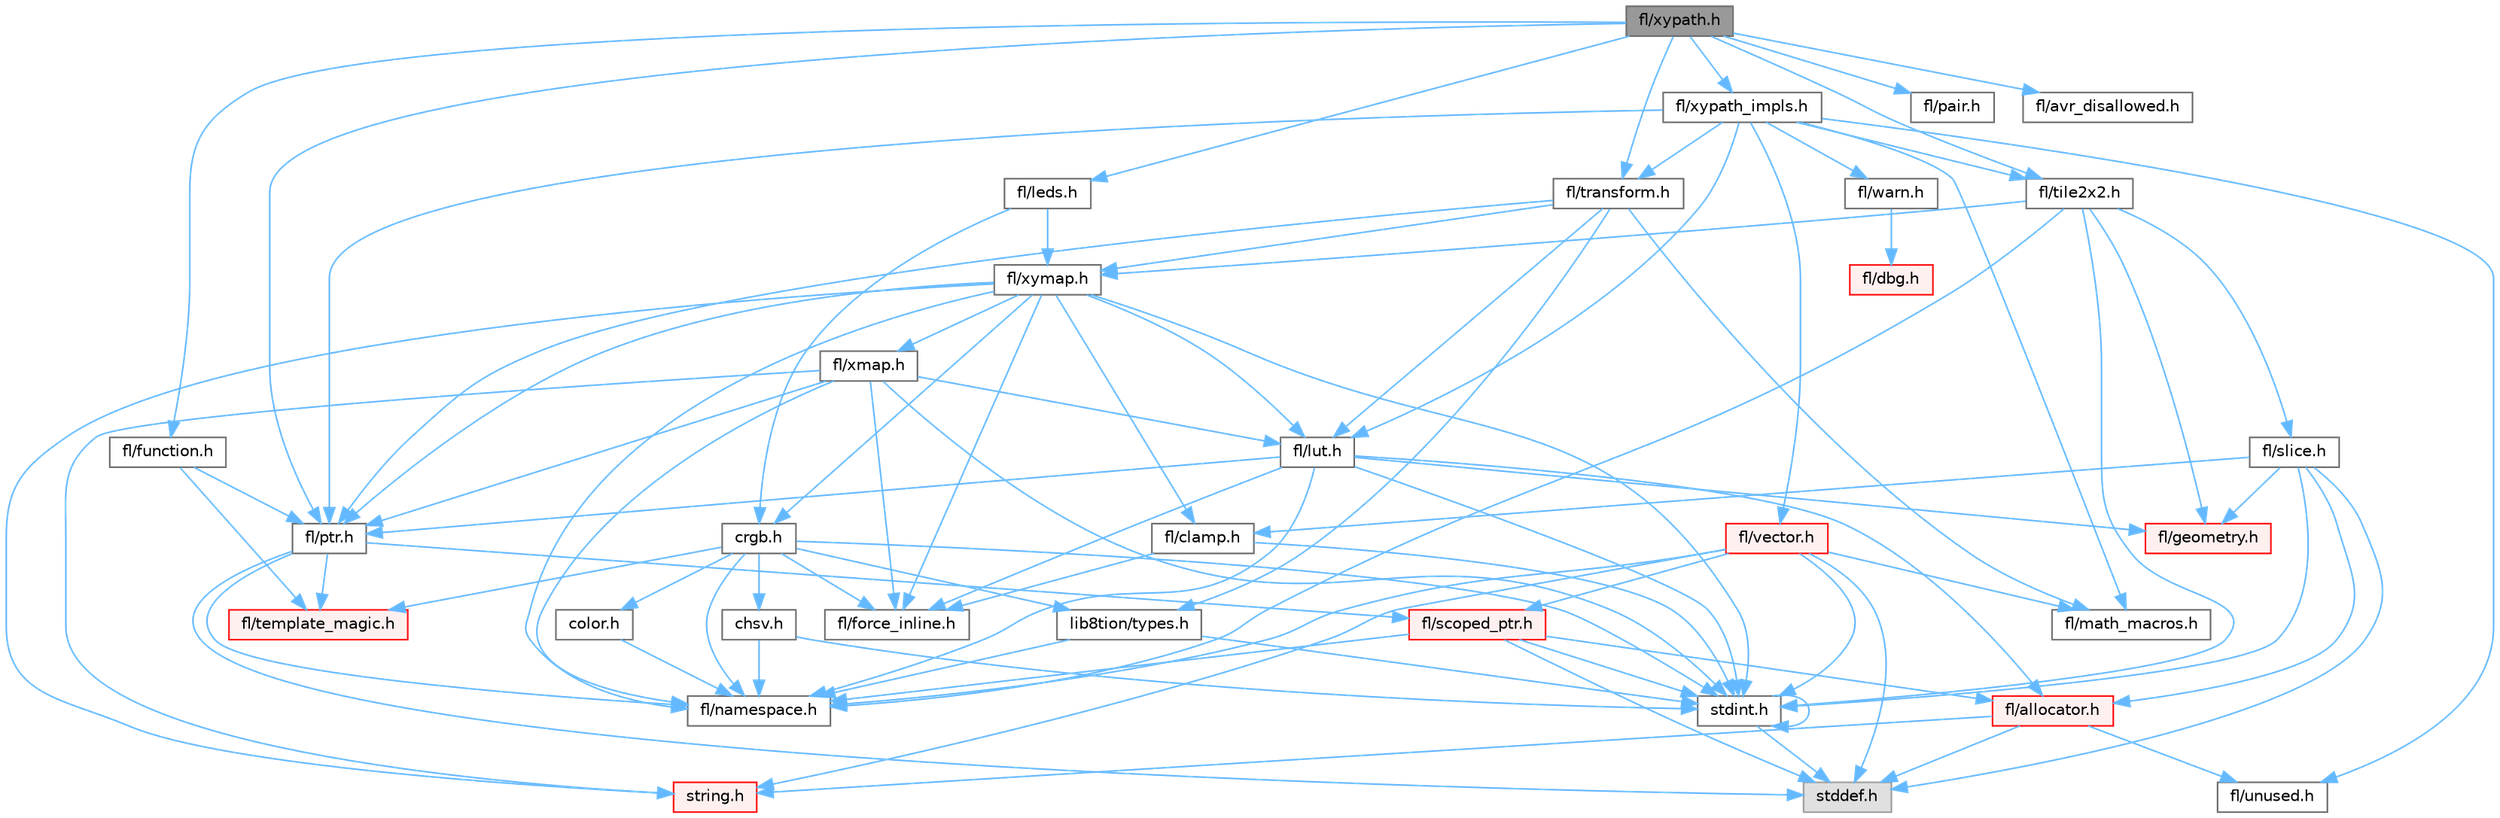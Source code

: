 digraph "fl/xypath.h"
{
 // INTERACTIVE_SVG=YES
 // LATEX_PDF_SIZE
  bgcolor="transparent";
  edge [fontname=Helvetica,fontsize=10,labelfontname=Helvetica,labelfontsize=10];
  node [fontname=Helvetica,fontsize=10,shape=box,height=0.2,width=0.4];
  Node1 [id="Node000001",label="fl/xypath.h",height=0.2,width=0.4,color="gray40", fillcolor="grey60", style="filled", fontcolor="black",tooltip=" "];
  Node1 -> Node2 [id="edge1_Node000001_Node000002",color="steelblue1",style="solid",tooltip=" "];
  Node2 [id="Node000002",label="fl/function.h",height=0.2,width=0.4,color="grey40", fillcolor="white", style="filled",URL="$dd/d67/function_8h.html",tooltip=" "];
  Node2 -> Node3 [id="edge2_Node000002_Node000003",color="steelblue1",style="solid",tooltip=" "];
  Node3 [id="Node000003",label="fl/ptr.h",height=0.2,width=0.4,color="grey40", fillcolor="white", style="filled",URL="$dd/d98/ptr_8h.html",tooltip=" "];
  Node3 -> Node4 [id="edge3_Node000003_Node000004",color="steelblue1",style="solid",tooltip=" "];
  Node4 [id="Node000004",label="stddef.h",height=0.2,width=0.4,color="grey60", fillcolor="#E0E0E0", style="filled",tooltip=" "];
  Node3 -> Node5 [id="edge4_Node000003_Node000005",color="steelblue1",style="solid",tooltip=" "];
  Node5 [id="Node000005",label="fl/namespace.h",height=0.2,width=0.4,color="grey40", fillcolor="white", style="filled",URL="$df/d2a/namespace_8h.html",tooltip="Implements the FastLED namespace macros."];
  Node3 -> Node6 [id="edge5_Node000003_Node000006",color="steelblue1",style="solid",tooltip=" "];
  Node6 [id="Node000006",label="fl/scoped_ptr.h",height=0.2,width=0.4,color="red", fillcolor="#FFF0F0", style="filled",URL="$d0/d44/scoped__ptr_8h.html",tooltip=" "];
  Node6 -> Node4 [id="edge6_Node000006_Node000004",color="steelblue1",style="solid",tooltip=" "];
  Node6 -> Node7 [id="edge7_Node000006_Node000007",color="steelblue1",style="solid",tooltip=" "];
  Node7 [id="Node000007",label="stdint.h",height=0.2,width=0.4,color="grey40", fillcolor="white", style="filled",URL="$df/dd8/stdint_8h.html",tooltip=" "];
  Node7 -> Node4 [id="edge8_Node000007_Node000004",color="steelblue1",style="solid",tooltip=" "];
  Node7 -> Node7 [id="edge9_Node000007_Node000007",color="steelblue1",style="solid",tooltip=" "];
  Node6 -> Node8 [id="edge10_Node000006_Node000008",color="steelblue1",style="solid",tooltip=" "];
  Node8 [id="Node000008",label="fl/allocator.h",height=0.2,width=0.4,color="red", fillcolor="#FFF0F0", style="filled",URL="$da/da9/allocator_8h.html",tooltip=" "];
  Node8 -> Node4 [id="edge11_Node000008_Node000004",color="steelblue1",style="solid",tooltip=" "];
  Node8 -> Node10 [id="edge12_Node000008_Node000010",color="steelblue1",style="solid",tooltip=" "];
  Node10 [id="Node000010",label="string.h",height=0.2,width=0.4,color="red", fillcolor="#FFF0F0", style="filled",URL="$da/d66/string_8h.html",tooltip=" "];
  Node8 -> Node24 [id="edge13_Node000008_Node000024",color="steelblue1",style="solid",tooltip=" "];
  Node24 [id="Node000024",label="fl/unused.h",height=0.2,width=0.4,color="grey40", fillcolor="white", style="filled",URL="$d8/d4b/unused_8h.html",tooltip=" "];
  Node6 -> Node5 [id="edge14_Node000006_Node000005",color="steelblue1",style="solid",tooltip=" "];
  Node3 -> Node18 [id="edge15_Node000003_Node000018",color="steelblue1",style="solid",tooltip=" "];
  Node18 [id="Node000018",label="fl/template_magic.h",height=0.2,width=0.4,color="red", fillcolor="#FFF0F0", style="filled",URL="$d8/d0c/template__magic_8h.html",tooltip=" "];
  Node2 -> Node18 [id="edge16_Node000002_Node000018",color="steelblue1",style="solid",tooltip=" "];
  Node1 -> Node26 [id="edge17_Node000001_Node000026",color="steelblue1",style="solid",tooltip=" "];
  Node26 [id="Node000026",label="fl/leds.h",height=0.2,width=0.4,color="grey40", fillcolor="white", style="filled",URL="$da/d78/leds_8h.html",tooltip=" "];
  Node26 -> Node27 [id="edge18_Node000026_Node000027",color="steelblue1",style="solid",tooltip=" "];
  Node27 [id="Node000027",label="crgb.h",height=0.2,width=0.4,color="grey40", fillcolor="white", style="filled",URL="$db/dd1/crgb_8h.html",tooltip="Defines the red, green, and blue (RGB) pixel struct."];
  Node27 -> Node7 [id="edge19_Node000027_Node000007",color="steelblue1",style="solid",tooltip=" "];
  Node27 -> Node28 [id="edge20_Node000027_Node000028",color="steelblue1",style="solid",tooltip=" "];
  Node28 [id="Node000028",label="chsv.h",height=0.2,width=0.4,color="grey40", fillcolor="white", style="filled",URL="$d8/dd0/chsv_8h.html",tooltip="Defines the hue, saturation, and value (HSV) pixel struct."];
  Node28 -> Node7 [id="edge21_Node000028_Node000007",color="steelblue1",style="solid",tooltip=" "];
  Node28 -> Node5 [id="edge22_Node000028_Node000005",color="steelblue1",style="solid",tooltip=" "];
  Node27 -> Node5 [id="edge23_Node000027_Node000005",color="steelblue1",style="solid",tooltip=" "];
  Node27 -> Node29 [id="edge24_Node000027_Node000029",color="steelblue1",style="solid",tooltip=" "];
  Node29 [id="Node000029",label="color.h",height=0.2,width=0.4,color="grey40", fillcolor="white", style="filled",URL="$d2/d6b/src_2color_8h.html",tooltip="Contains definitions for color correction and temperature."];
  Node29 -> Node5 [id="edge25_Node000029_Node000005",color="steelblue1",style="solid",tooltip=" "];
  Node27 -> Node30 [id="edge26_Node000027_Node000030",color="steelblue1",style="solid",tooltip=" "];
  Node30 [id="Node000030",label="lib8tion/types.h",height=0.2,width=0.4,color="grey40", fillcolor="white", style="filled",URL="$d9/ddf/lib8tion_2types_8h.html",tooltip="Defines fractional types used for lib8tion functions."];
  Node30 -> Node7 [id="edge27_Node000030_Node000007",color="steelblue1",style="solid",tooltip=" "];
  Node30 -> Node5 [id="edge28_Node000030_Node000005",color="steelblue1",style="solid",tooltip=" "];
  Node27 -> Node15 [id="edge29_Node000027_Node000015",color="steelblue1",style="solid",tooltip=" "];
  Node15 [id="Node000015",label="fl/force_inline.h",height=0.2,width=0.4,color="grey40", fillcolor="white", style="filled",URL="$d4/d64/force__inline_8h.html",tooltip=" "];
  Node27 -> Node18 [id="edge30_Node000027_Node000018",color="steelblue1",style="solid",tooltip=" "];
  Node26 -> Node31 [id="edge31_Node000026_Node000031",color="steelblue1",style="solid",tooltip=" "];
  Node31 [id="Node000031",label="fl/xymap.h",height=0.2,width=0.4,color="grey40", fillcolor="white", style="filled",URL="$da/d61/xymap_8h.html",tooltip=" "];
  Node31 -> Node7 [id="edge32_Node000031_Node000007",color="steelblue1",style="solid",tooltip=" "];
  Node31 -> Node10 [id="edge33_Node000031_Node000010",color="steelblue1",style="solid",tooltip=" "];
  Node31 -> Node27 [id="edge34_Node000031_Node000027",color="steelblue1",style="solid",tooltip=" "];
  Node31 -> Node14 [id="edge35_Node000031_Node000014",color="steelblue1",style="solid",tooltip=" "];
  Node14 [id="Node000014",label="fl/clamp.h",height=0.2,width=0.4,color="grey40", fillcolor="white", style="filled",URL="$d6/dd3/clamp_8h.html",tooltip=" "];
  Node14 -> Node7 [id="edge36_Node000014_Node000007",color="steelblue1",style="solid",tooltip=" "];
  Node14 -> Node15 [id="edge37_Node000014_Node000015",color="steelblue1",style="solid",tooltip=" "];
  Node31 -> Node15 [id="edge38_Node000031_Node000015",color="steelblue1",style="solid",tooltip=" "];
  Node31 -> Node32 [id="edge39_Node000031_Node000032",color="steelblue1",style="solid",tooltip=" "];
  Node32 [id="Node000032",label="fl/lut.h",height=0.2,width=0.4,color="grey40", fillcolor="white", style="filled",URL="$db/d54/lut_8h.html",tooltip=" "];
  Node32 -> Node8 [id="edge40_Node000032_Node000008",color="steelblue1",style="solid",tooltip=" "];
  Node32 -> Node15 [id="edge41_Node000032_Node000015",color="steelblue1",style="solid",tooltip=" "];
  Node32 -> Node3 [id="edge42_Node000032_Node000003",color="steelblue1",style="solid",tooltip=" "];
  Node32 -> Node7 [id="edge43_Node000032_Node000007",color="steelblue1",style="solid",tooltip=" "];
  Node32 -> Node12 [id="edge44_Node000032_Node000012",color="steelblue1",style="solid",tooltip=" "];
  Node12 [id="Node000012",label="fl/geometry.h",height=0.2,width=0.4,color="red", fillcolor="#FFF0F0", style="filled",URL="$d4/d67/geometry_8h.html",tooltip=" "];
  Node32 -> Node5 [id="edge45_Node000032_Node000005",color="steelblue1",style="solid",tooltip=" "];
  Node31 -> Node5 [id="edge46_Node000031_Node000005",color="steelblue1",style="solid",tooltip=" "];
  Node31 -> Node3 [id="edge47_Node000031_Node000003",color="steelblue1",style="solid",tooltip=" "];
  Node31 -> Node33 [id="edge48_Node000031_Node000033",color="steelblue1",style="solid",tooltip=" "];
  Node33 [id="Node000033",label="fl/xmap.h",height=0.2,width=0.4,color="grey40", fillcolor="white", style="filled",URL="$dd/dcc/xmap_8h.html",tooltip=" "];
  Node33 -> Node7 [id="edge49_Node000033_Node000007",color="steelblue1",style="solid",tooltip=" "];
  Node33 -> Node10 [id="edge50_Node000033_Node000010",color="steelblue1",style="solid",tooltip=" "];
  Node33 -> Node15 [id="edge51_Node000033_Node000015",color="steelblue1",style="solid",tooltip=" "];
  Node33 -> Node32 [id="edge52_Node000033_Node000032",color="steelblue1",style="solid",tooltip=" "];
  Node33 -> Node3 [id="edge53_Node000033_Node000003",color="steelblue1",style="solid",tooltip=" "];
  Node33 -> Node5 [id="edge54_Node000033_Node000005",color="steelblue1",style="solid",tooltip=" "];
  Node1 -> Node34 [id="edge55_Node000001_Node000034",color="steelblue1",style="solid",tooltip=" "];
  Node34 [id="Node000034",label="fl/pair.h",height=0.2,width=0.4,color="grey40", fillcolor="white", style="filled",URL="$d3/d41/pair_8h.html",tooltip=" "];
  Node1 -> Node3 [id="edge56_Node000001_Node000003",color="steelblue1",style="solid",tooltip=" "];
  Node1 -> Node35 [id="edge57_Node000001_Node000035",color="steelblue1",style="solid",tooltip=" "];
  Node35 [id="Node000035",label="fl/tile2x2.h",height=0.2,width=0.4,color="grey40", fillcolor="white", style="filled",URL="$d2/db4/tile2x2_8h.html",tooltip=" "];
  Node35 -> Node7 [id="edge58_Node000035_Node000007",color="steelblue1",style="solid",tooltip=" "];
  Node35 -> Node12 [id="edge59_Node000035_Node000012",color="steelblue1",style="solid",tooltip=" "];
  Node35 -> Node5 [id="edge60_Node000035_Node000005",color="steelblue1",style="solid",tooltip=" "];
  Node35 -> Node36 [id="edge61_Node000035_Node000036",color="steelblue1",style="solid",tooltip=" "];
  Node36 [id="Node000036",label="fl/slice.h",height=0.2,width=0.4,color="grey40", fillcolor="white", style="filled",URL="$d0/d48/slice_8h.html",tooltip=" "];
  Node36 -> Node4 [id="edge62_Node000036_Node000004",color="steelblue1",style="solid",tooltip=" "];
  Node36 -> Node7 [id="edge63_Node000036_Node000007",color="steelblue1",style="solid",tooltip=" "];
  Node36 -> Node14 [id="edge64_Node000036_Node000014",color="steelblue1",style="solid",tooltip=" "];
  Node36 -> Node12 [id="edge65_Node000036_Node000012",color="steelblue1",style="solid",tooltip=" "];
  Node36 -> Node8 [id="edge66_Node000036_Node000008",color="steelblue1",style="solid",tooltip=" "];
  Node35 -> Node31 [id="edge67_Node000035_Node000031",color="steelblue1",style="solid",tooltip=" "];
  Node1 -> Node37 [id="edge68_Node000001_Node000037",color="steelblue1",style="solid",tooltip=" "];
  Node37 [id="Node000037",label="fl/transform.h",height=0.2,width=0.4,color="grey40", fillcolor="white", style="filled",URL="$d2/d80/transform_8h.html",tooltip=" "];
  Node37 -> Node32 [id="edge69_Node000037_Node000032",color="steelblue1",style="solid",tooltip=" "];
  Node37 -> Node17 [id="edge70_Node000037_Node000017",color="steelblue1",style="solid",tooltip=" "];
  Node17 [id="Node000017",label="fl/math_macros.h",height=0.2,width=0.4,color="grey40", fillcolor="white", style="filled",URL="$d8/db8/math__macros_8h.html",tooltip=" "];
  Node37 -> Node3 [id="edge71_Node000037_Node000003",color="steelblue1",style="solid",tooltip=" "];
  Node37 -> Node31 [id="edge72_Node000037_Node000031",color="steelblue1",style="solid",tooltip=" "];
  Node37 -> Node30 [id="edge73_Node000037_Node000030",color="steelblue1",style="solid",tooltip=" "];
  Node1 -> Node38 [id="edge74_Node000001_Node000038",color="steelblue1",style="solid",tooltip=" "];
  Node38 [id="Node000038",label="fl/xypath_impls.h",height=0.2,width=0.4,color="grey40", fillcolor="white", style="filled",URL="$d8/d5f/xypath__impls_8h.html",tooltip=" "];
  Node38 -> Node32 [id="edge75_Node000038_Node000032",color="steelblue1",style="solid",tooltip=" "];
  Node38 -> Node17 [id="edge76_Node000038_Node000017",color="steelblue1",style="solid",tooltip=" "];
  Node38 -> Node3 [id="edge77_Node000038_Node000003",color="steelblue1",style="solid",tooltip=" "];
  Node38 -> Node35 [id="edge78_Node000038_Node000035",color="steelblue1",style="solid",tooltip=" "];
  Node38 -> Node37 [id="edge79_Node000038_Node000037",color="steelblue1",style="solid",tooltip=" "];
  Node38 -> Node24 [id="edge80_Node000038_Node000024",color="steelblue1",style="solid",tooltip=" "];
  Node38 -> Node20 [id="edge81_Node000038_Node000020",color="steelblue1",style="solid",tooltip=" "];
  Node20 [id="Node000020",label="fl/vector.h",height=0.2,width=0.4,color="red", fillcolor="#FFF0F0", style="filled",URL="$d6/d68/vector_8h.html",tooltip=" "];
  Node20 -> Node4 [id="edge82_Node000020_Node000004",color="steelblue1",style="solid",tooltip=" "];
  Node20 -> Node7 [id="edge83_Node000020_Node000007",color="steelblue1",style="solid",tooltip=" "];
  Node20 -> Node10 [id="edge84_Node000020_Node000010",color="steelblue1",style="solid",tooltip=" "];
  Node20 -> Node17 [id="edge85_Node000020_Node000017",color="steelblue1",style="solid",tooltip=" "];
  Node20 -> Node5 [id="edge86_Node000020_Node000005",color="steelblue1",style="solid",tooltip=" "];
  Node20 -> Node6 [id="edge87_Node000020_Node000006",color="steelblue1",style="solid",tooltip=" "];
  Node38 -> Node39 [id="edge88_Node000038_Node000039",color="steelblue1",style="solid",tooltip=" "];
  Node39 [id="Node000039",label="fl/warn.h",height=0.2,width=0.4,color="grey40", fillcolor="white", style="filled",URL="$de/d77/warn_8h.html",tooltip=" "];
  Node39 -> Node40 [id="edge89_Node000039_Node000040",color="steelblue1",style="solid",tooltip=" "];
  Node40 [id="Node000040",label="fl/dbg.h",height=0.2,width=0.4,color="red", fillcolor="#FFF0F0", style="filled",URL="$d6/d01/dbg_8h.html",tooltip=" "];
  Node1 -> Node42 [id="edge90_Node000001_Node000042",color="steelblue1",style="solid",tooltip=" "];
  Node42 [id="Node000042",label="fl/avr_disallowed.h",height=0.2,width=0.4,color="grey40", fillcolor="white", style="filled",URL="$d5/dd1/avr__disallowed_8h.html",tooltip=" "];
}
